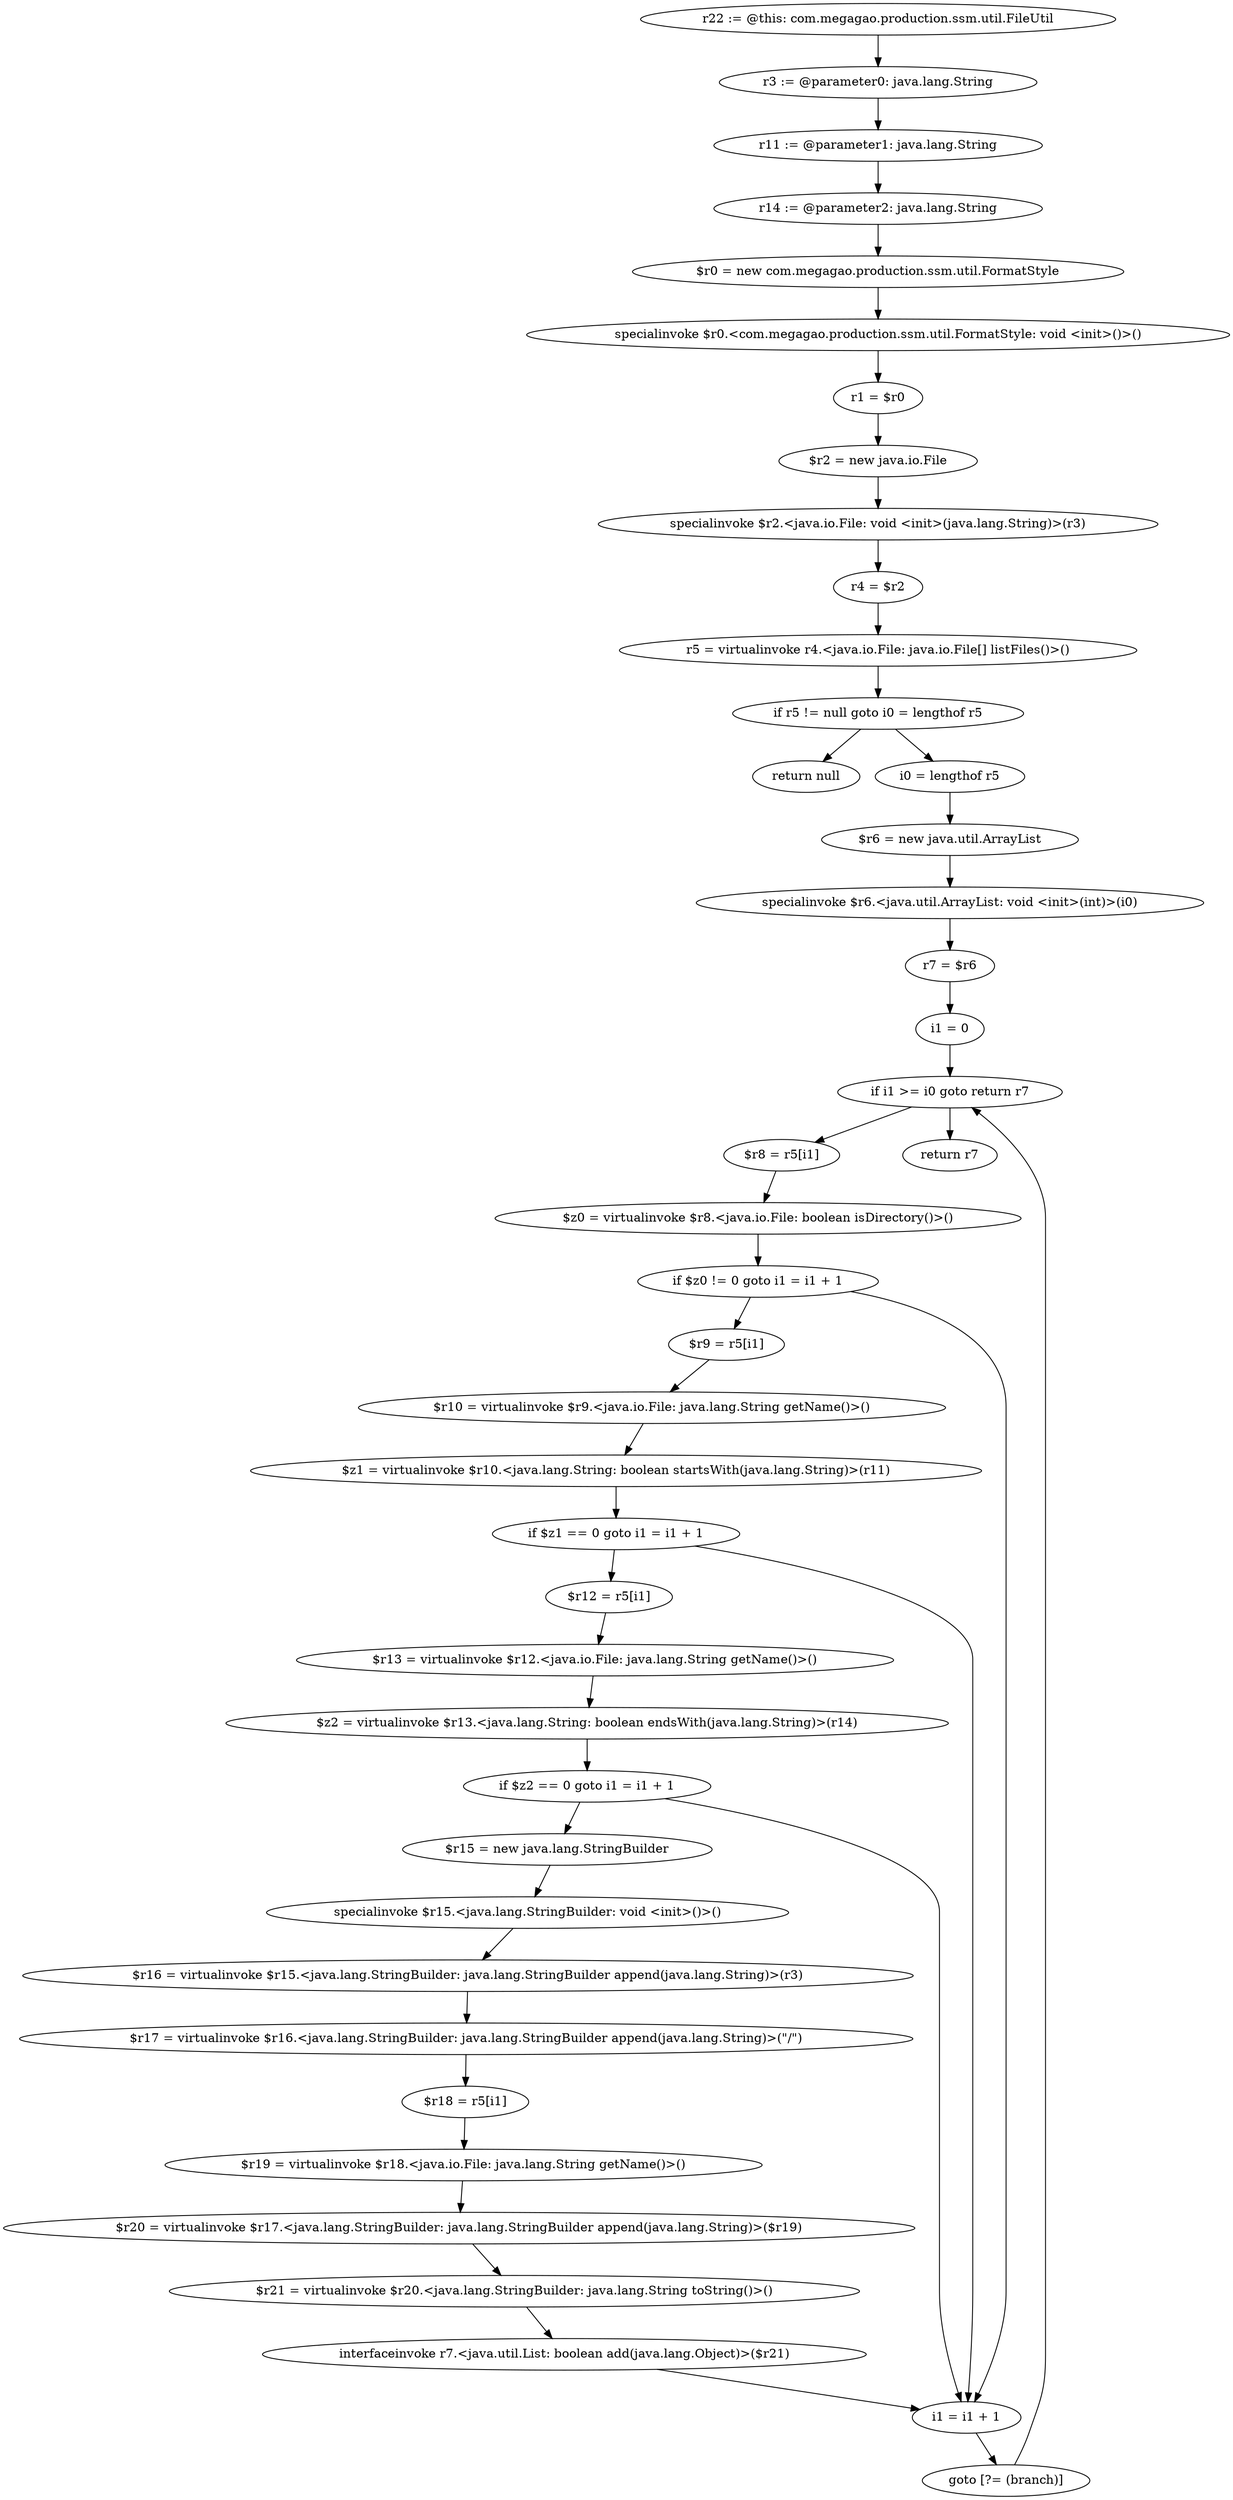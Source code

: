 digraph "unitGraph" {
    "r22 := @this: com.megagao.production.ssm.util.FileUtil"
    "r3 := @parameter0: java.lang.String"
    "r11 := @parameter1: java.lang.String"
    "r14 := @parameter2: java.lang.String"
    "$r0 = new com.megagao.production.ssm.util.FormatStyle"
    "specialinvoke $r0.<com.megagao.production.ssm.util.FormatStyle: void <init>()>()"
    "r1 = $r0"
    "$r2 = new java.io.File"
    "specialinvoke $r2.<java.io.File: void <init>(java.lang.String)>(r3)"
    "r4 = $r2"
    "r5 = virtualinvoke r4.<java.io.File: java.io.File[] listFiles()>()"
    "if r5 != null goto i0 = lengthof r5"
    "return null"
    "i0 = lengthof r5"
    "$r6 = new java.util.ArrayList"
    "specialinvoke $r6.<java.util.ArrayList: void <init>(int)>(i0)"
    "r7 = $r6"
    "i1 = 0"
    "if i1 >= i0 goto return r7"
    "$r8 = r5[i1]"
    "$z0 = virtualinvoke $r8.<java.io.File: boolean isDirectory()>()"
    "if $z0 != 0 goto i1 = i1 + 1"
    "$r9 = r5[i1]"
    "$r10 = virtualinvoke $r9.<java.io.File: java.lang.String getName()>()"
    "$z1 = virtualinvoke $r10.<java.lang.String: boolean startsWith(java.lang.String)>(r11)"
    "if $z1 == 0 goto i1 = i1 + 1"
    "$r12 = r5[i1]"
    "$r13 = virtualinvoke $r12.<java.io.File: java.lang.String getName()>()"
    "$z2 = virtualinvoke $r13.<java.lang.String: boolean endsWith(java.lang.String)>(r14)"
    "if $z2 == 0 goto i1 = i1 + 1"
    "$r15 = new java.lang.StringBuilder"
    "specialinvoke $r15.<java.lang.StringBuilder: void <init>()>()"
    "$r16 = virtualinvoke $r15.<java.lang.StringBuilder: java.lang.StringBuilder append(java.lang.String)>(r3)"
    "$r17 = virtualinvoke $r16.<java.lang.StringBuilder: java.lang.StringBuilder append(java.lang.String)>(\"/\")"
    "$r18 = r5[i1]"
    "$r19 = virtualinvoke $r18.<java.io.File: java.lang.String getName()>()"
    "$r20 = virtualinvoke $r17.<java.lang.StringBuilder: java.lang.StringBuilder append(java.lang.String)>($r19)"
    "$r21 = virtualinvoke $r20.<java.lang.StringBuilder: java.lang.String toString()>()"
    "interfaceinvoke r7.<java.util.List: boolean add(java.lang.Object)>($r21)"
    "i1 = i1 + 1"
    "goto [?= (branch)]"
    "return r7"
    "r22 := @this: com.megagao.production.ssm.util.FileUtil"->"r3 := @parameter0: java.lang.String";
    "r3 := @parameter0: java.lang.String"->"r11 := @parameter1: java.lang.String";
    "r11 := @parameter1: java.lang.String"->"r14 := @parameter2: java.lang.String";
    "r14 := @parameter2: java.lang.String"->"$r0 = new com.megagao.production.ssm.util.FormatStyle";
    "$r0 = new com.megagao.production.ssm.util.FormatStyle"->"specialinvoke $r0.<com.megagao.production.ssm.util.FormatStyle: void <init>()>()";
    "specialinvoke $r0.<com.megagao.production.ssm.util.FormatStyle: void <init>()>()"->"r1 = $r0";
    "r1 = $r0"->"$r2 = new java.io.File";
    "$r2 = new java.io.File"->"specialinvoke $r2.<java.io.File: void <init>(java.lang.String)>(r3)";
    "specialinvoke $r2.<java.io.File: void <init>(java.lang.String)>(r3)"->"r4 = $r2";
    "r4 = $r2"->"r5 = virtualinvoke r4.<java.io.File: java.io.File[] listFiles()>()";
    "r5 = virtualinvoke r4.<java.io.File: java.io.File[] listFiles()>()"->"if r5 != null goto i0 = lengthof r5";
    "if r5 != null goto i0 = lengthof r5"->"return null";
    "if r5 != null goto i0 = lengthof r5"->"i0 = lengthof r5";
    "i0 = lengthof r5"->"$r6 = new java.util.ArrayList";
    "$r6 = new java.util.ArrayList"->"specialinvoke $r6.<java.util.ArrayList: void <init>(int)>(i0)";
    "specialinvoke $r6.<java.util.ArrayList: void <init>(int)>(i0)"->"r7 = $r6";
    "r7 = $r6"->"i1 = 0";
    "i1 = 0"->"if i1 >= i0 goto return r7";
    "if i1 >= i0 goto return r7"->"$r8 = r5[i1]";
    "if i1 >= i0 goto return r7"->"return r7";
    "$r8 = r5[i1]"->"$z0 = virtualinvoke $r8.<java.io.File: boolean isDirectory()>()";
    "$z0 = virtualinvoke $r8.<java.io.File: boolean isDirectory()>()"->"if $z0 != 0 goto i1 = i1 + 1";
    "if $z0 != 0 goto i1 = i1 + 1"->"$r9 = r5[i1]";
    "if $z0 != 0 goto i1 = i1 + 1"->"i1 = i1 + 1";
    "$r9 = r5[i1]"->"$r10 = virtualinvoke $r9.<java.io.File: java.lang.String getName()>()";
    "$r10 = virtualinvoke $r9.<java.io.File: java.lang.String getName()>()"->"$z1 = virtualinvoke $r10.<java.lang.String: boolean startsWith(java.lang.String)>(r11)";
    "$z1 = virtualinvoke $r10.<java.lang.String: boolean startsWith(java.lang.String)>(r11)"->"if $z1 == 0 goto i1 = i1 + 1";
    "if $z1 == 0 goto i1 = i1 + 1"->"$r12 = r5[i1]";
    "if $z1 == 0 goto i1 = i1 + 1"->"i1 = i1 + 1";
    "$r12 = r5[i1]"->"$r13 = virtualinvoke $r12.<java.io.File: java.lang.String getName()>()";
    "$r13 = virtualinvoke $r12.<java.io.File: java.lang.String getName()>()"->"$z2 = virtualinvoke $r13.<java.lang.String: boolean endsWith(java.lang.String)>(r14)";
    "$z2 = virtualinvoke $r13.<java.lang.String: boolean endsWith(java.lang.String)>(r14)"->"if $z2 == 0 goto i1 = i1 + 1";
    "if $z2 == 0 goto i1 = i1 + 1"->"$r15 = new java.lang.StringBuilder";
    "if $z2 == 0 goto i1 = i1 + 1"->"i1 = i1 + 1";
    "$r15 = new java.lang.StringBuilder"->"specialinvoke $r15.<java.lang.StringBuilder: void <init>()>()";
    "specialinvoke $r15.<java.lang.StringBuilder: void <init>()>()"->"$r16 = virtualinvoke $r15.<java.lang.StringBuilder: java.lang.StringBuilder append(java.lang.String)>(r3)";
    "$r16 = virtualinvoke $r15.<java.lang.StringBuilder: java.lang.StringBuilder append(java.lang.String)>(r3)"->"$r17 = virtualinvoke $r16.<java.lang.StringBuilder: java.lang.StringBuilder append(java.lang.String)>(\"/\")";
    "$r17 = virtualinvoke $r16.<java.lang.StringBuilder: java.lang.StringBuilder append(java.lang.String)>(\"/\")"->"$r18 = r5[i1]";
    "$r18 = r5[i1]"->"$r19 = virtualinvoke $r18.<java.io.File: java.lang.String getName()>()";
    "$r19 = virtualinvoke $r18.<java.io.File: java.lang.String getName()>()"->"$r20 = virtualinvoke $r17.<java.lang.StringBuilder: java.lang.StringBuilder append(java.lang.String)>($r19)";
    "$r20 = virtualinvoke $r17.<java.lang.StringBuilder: java.lang.StringBuilder append(java.lang.String)>($r19)"->"$r21 = virtualinvoke $r20.<java.lang.StringBuilder: java.lang.String toString()>()";
    "$r21 = virtualinvoke $r20.<java.lang.StringBuilder: java.lang.String toString()>()"->"interfaceinvoke r7.<java.util.List: boolean add(java.lang.Object)>($r21)";
    "interfaceinvoke r7.<java.util.List: boolean add(java.lang.Object)>($r21)"->"i1 = i1 + 1";
    "i1 = i1 + 1"->"goto [?= (branch)]";
    "goto [?= (branch)]"->"if i1 >= i0 goto return r7";
}
